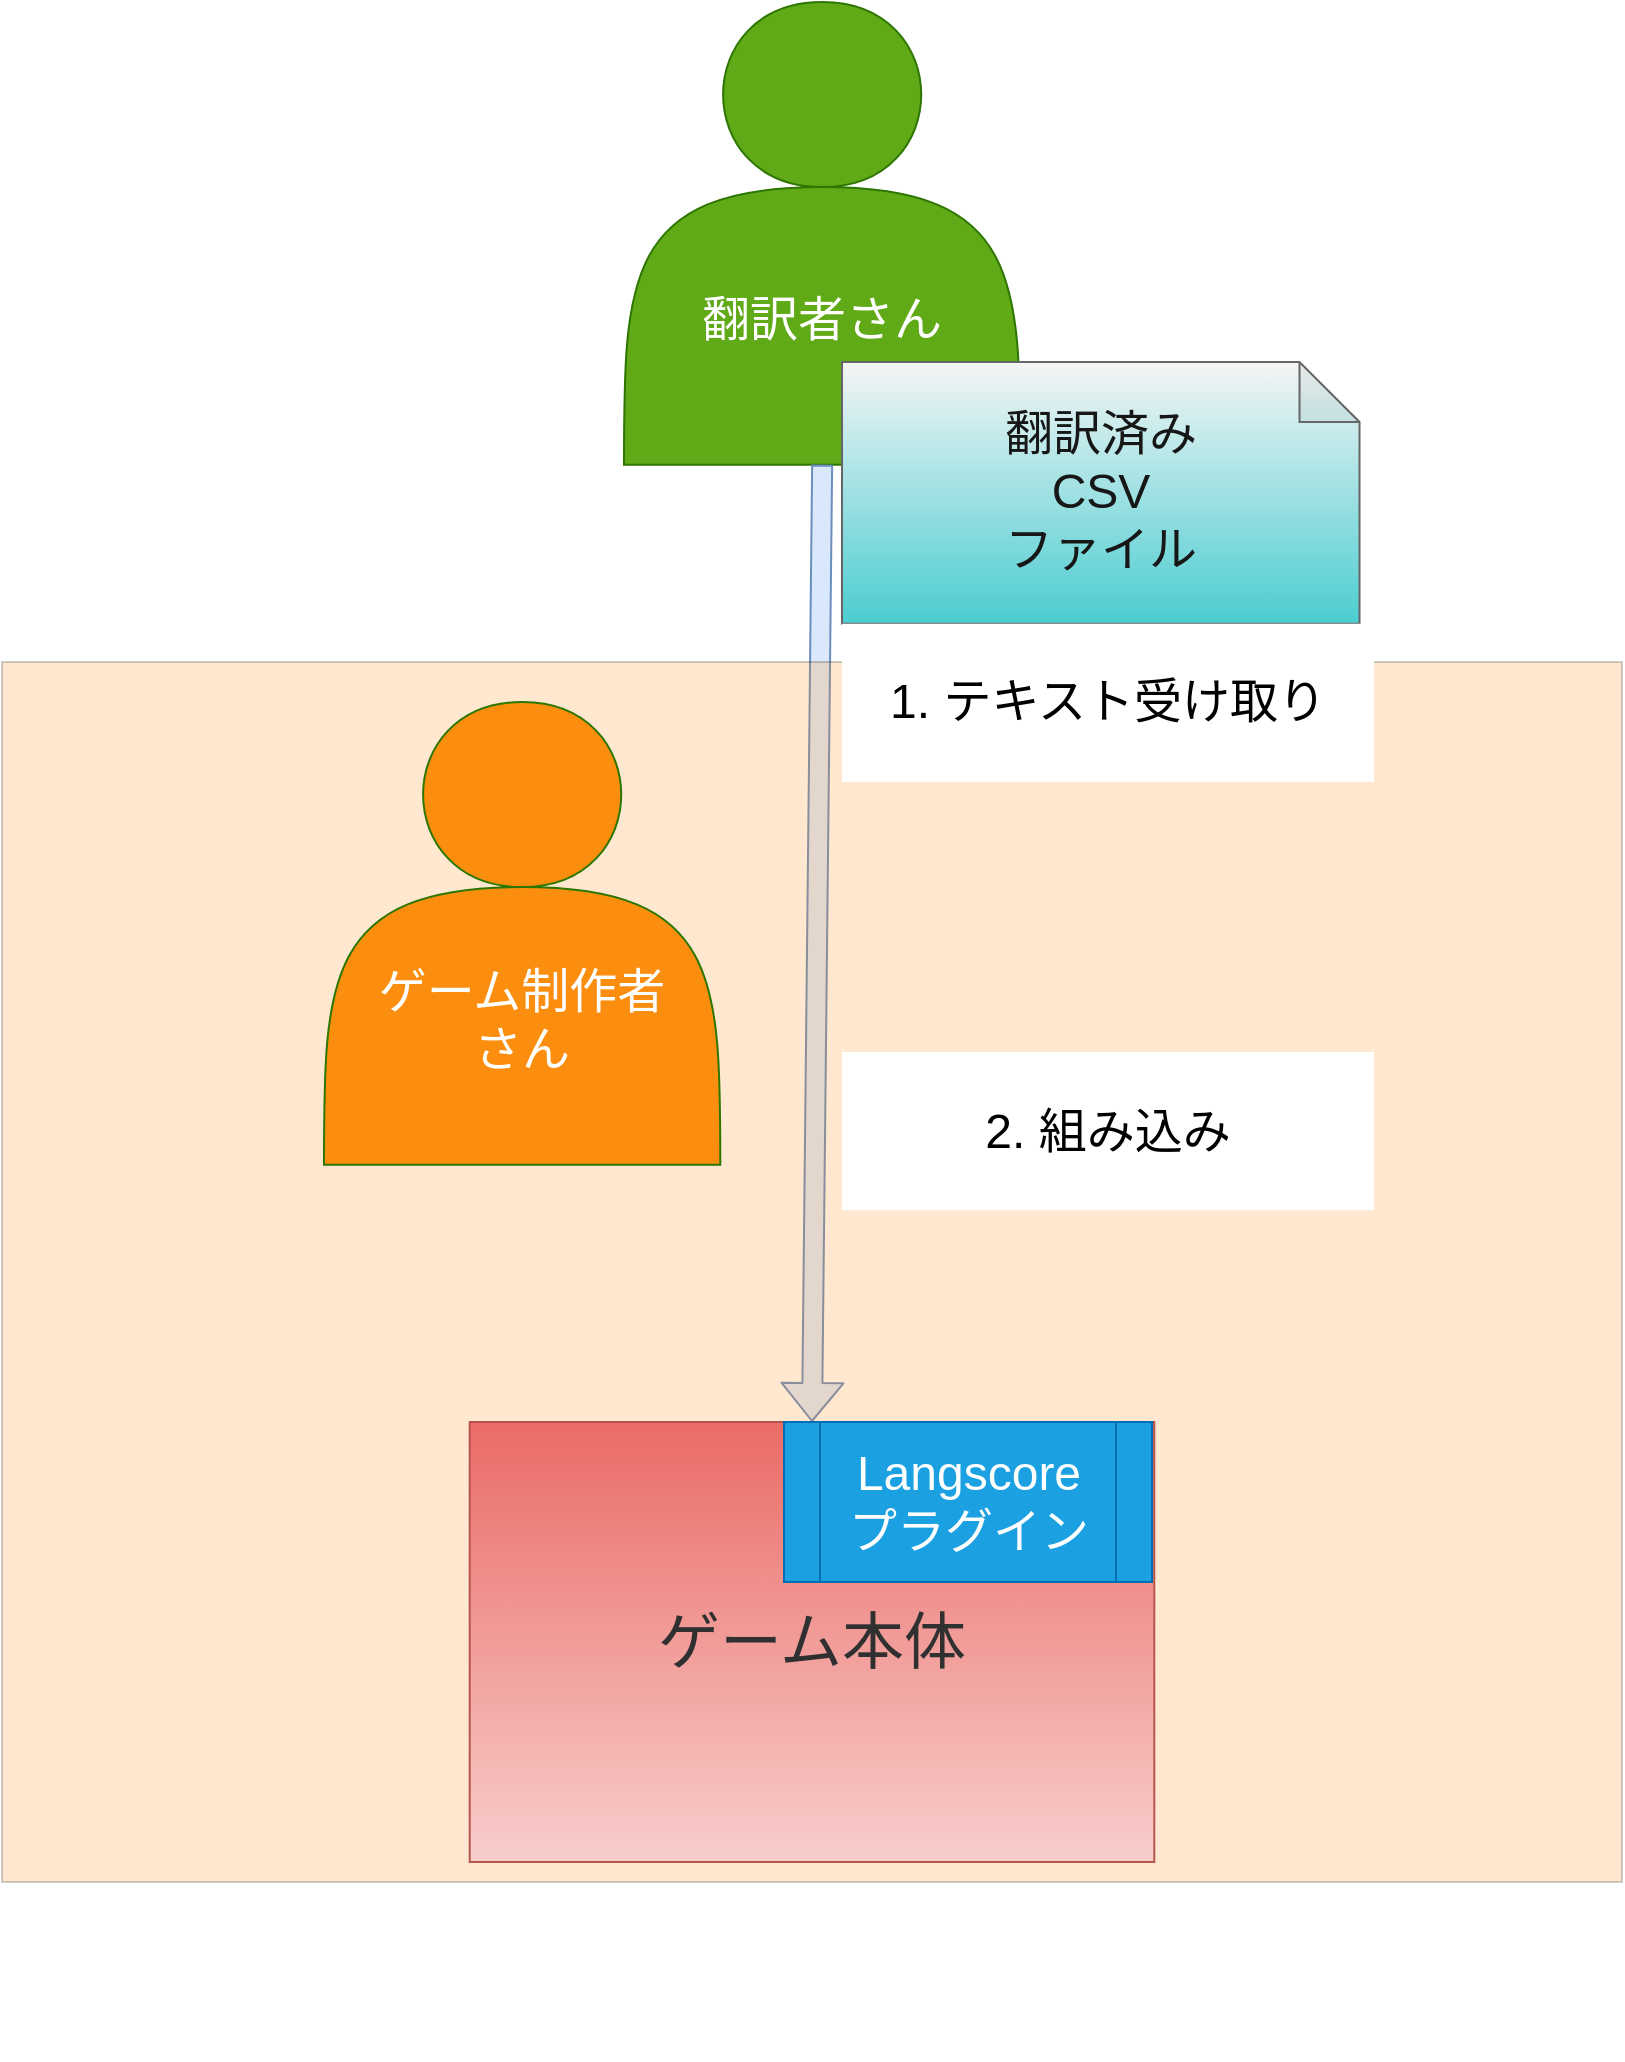 <mxfile>
    <diagram id="_EHXpMa-TzroeBwN9jpc" name="ページ1">
        <mxGraphModel dx="1624" dy="1068" grid="1" gridSize="10" guides="1" tooltips="1" connect="1" arrows="1" fold="1" page="1" pageScale="1" pageWidth="827" pageHeight="1169" math="0" shadow="0">
            <root>
                <mxCell id="0"/>
                <mxCell id="1" parent="0"/>
                <mxCell id="24" value="" style="group;movable=0;resizable=0;rotatable=0;deletable=0;editable=0;connectable=0;" parent="1" vertex="1" connectable="0">
                    <mxGeometry x="90" y="40" width="729" height="1008.647" as="geometry"/>
                </mxCell>
                <mxCell id="8" value="&lt;br&gt;&lt;br&gt;&lt;br&gt;翻訳者さん" style="shape=actor;whiteSpace=wrap;html=1;fontSize=24;fillColor=#60a917;strokeColor=#2D7600;fontColor=#ffffff;" parent="24" vertex="1">
                    <mxGeometry x="230.0" y="-20.0" width="198.15" height="231.36" as="geometry"/>
                </mxCell>
                <mxCell id="9" value="" style="shape=flexArrow;endArrow=classic;html=1;fontSize=24;entryX=0.5;entryY=0;entryDx=0;entryDy=0;fillColor=#dae8fc;strokeColor=#6c8ebf;movable=1;resizable=1;rotatable=1;deletable=1;editable=1;connectable=1;exitX=0.5;exitY=1;exitDx=0;exitDy=0;" parent="24" source="8" target="11" edge="1">
                    <mxGeometry width="50" height="50" relative="1" as="geometry">
                        <mxPoint x="196.048" y="562.794" as="sourcePoint"/>
                        <mxPoint x="525.435" y="340.294" as="targetPoint"/>
                    </mxGeometry>
                </mxCell>
                <mxCell id="12" value="&lt;font style=&quot;font-size: 24px;&quot; color=&quot;#171717&quot;&gt;翻訳済み&lt;br&gt;CSV&lt;br&gt;ファイル&lt;/font&gt;" style="shape=note;whiteSpace=wrap;html=1;backgroundOutline=1;darkOpacity=0.05;fontSize=20;fillColor=#f5f5f5;gradientColor=#4BCDD1;strokeColor=#666666;movable=1;resizable=1;rotatable=1;deletable=1;editable=1;connectable=1;gradientDirection=south;" parent="24" vertex="1">
                    <mxGeometry x="339.004" y="160.001" width="258.755" height="130.882" as="geometry"/>
                </mxCell>
                <mxCell id="34" value="" style="rounded=0;whiteSpace=wrap;html=1;fillColor=#FC8E0F;opacity=20;" parent="24" vertex="1">
                    <mxGeometry x="-81" y="310" width="810" height="610" as="geometry"/>
                </mxCell>
                <mxCell id="6" value="1. テキスト受け取り" style="text;html=1;strokeColor=none;fillColor=default;align=center;verticalAlign=middle;whiteSpace=wrap;rounded=0;fontSize=24;" parent="24" vertex="1">
                    <mxGeometry x="339" y="290.88" width="266.06" height="79.11" as="geometry"/>
                </mxCell>
                <mxCell id="30" value="&lt;br&gt;&lt;br&gt;&lt;br&gt;ゲーム制作者&lt;br&gt;さん" style="shape=actor;whiteSpace=wrap;html=1;fontSize=24;fillColor=#FC8E0F;strokeColor=#2D7600;fontColor=#ffffff;" parent="24" vertex="1">
                    <mxGeometry x="80" y="330" width="198.15" height="231.36" as="geometry"/>
                </mxCell>
                <mxCell id="36" value="2. 組み込み" style="text;html=1;strokeColor=none;fillColor=default;align=center;verticalAlign=middle;whiteSpace=wrap;rounded=0;fontSize=24;" vertex="1" parent="24">
                    <mxGeometry x="339" y="505" width="266.06" height="79.11" as="geometry"/>
                </mxCell>
                <mxCell id="35" value="" style="group;movable=0;resizable=0;rotatable=0;deletable=0;editable=0;connectable=0;" vertex="1" connectable="0" parent="24">
                    <mxGeometry x="152.855" y="680" width="342.299" height="238.97" as="geometry"/>
                </mxCell>
                <mxCell id="11" value="&lt;font style=&quot;font-size: 31px;&quot; color=&quot;#303030&quot;&gt;&lt;span&gt;ゲーム本体&lt;/span&gt;&lt;/font&gt;" style="rounded=0;whiteSpace=wrap;html=1;fontSize=20;fillColor=#f8cecc;strokeColor=#b85450;flipH=1;flipV=1;gradientColor=#ea6b66;" parent="24" vertex="1">
                    <mxGeometry x="152.85" y="690" width="342.3" height="220" as="geometry"/>
                </mxCell>
                <mxCell id="7" value="Langscore&lt;br&gt;プラグイン" style="shape=process;whiteSpace=wrap;html=1;backgroundOutline=1;fontSize=24;fillColor=#1ba1e2;fontColor=#ffffff;strokeColor=#006EAF;movable=1;resizable=1;rotatable=1;deletable=1;editable=1;connectable=1;" parent="24" vertex="1">
                    <mxGeometry x="310" y="690" width="184" height="80" as="geometry"/>
                </mxCell>
            </root>
        </mxGraphModel>
    </diagram>
</mxfile>